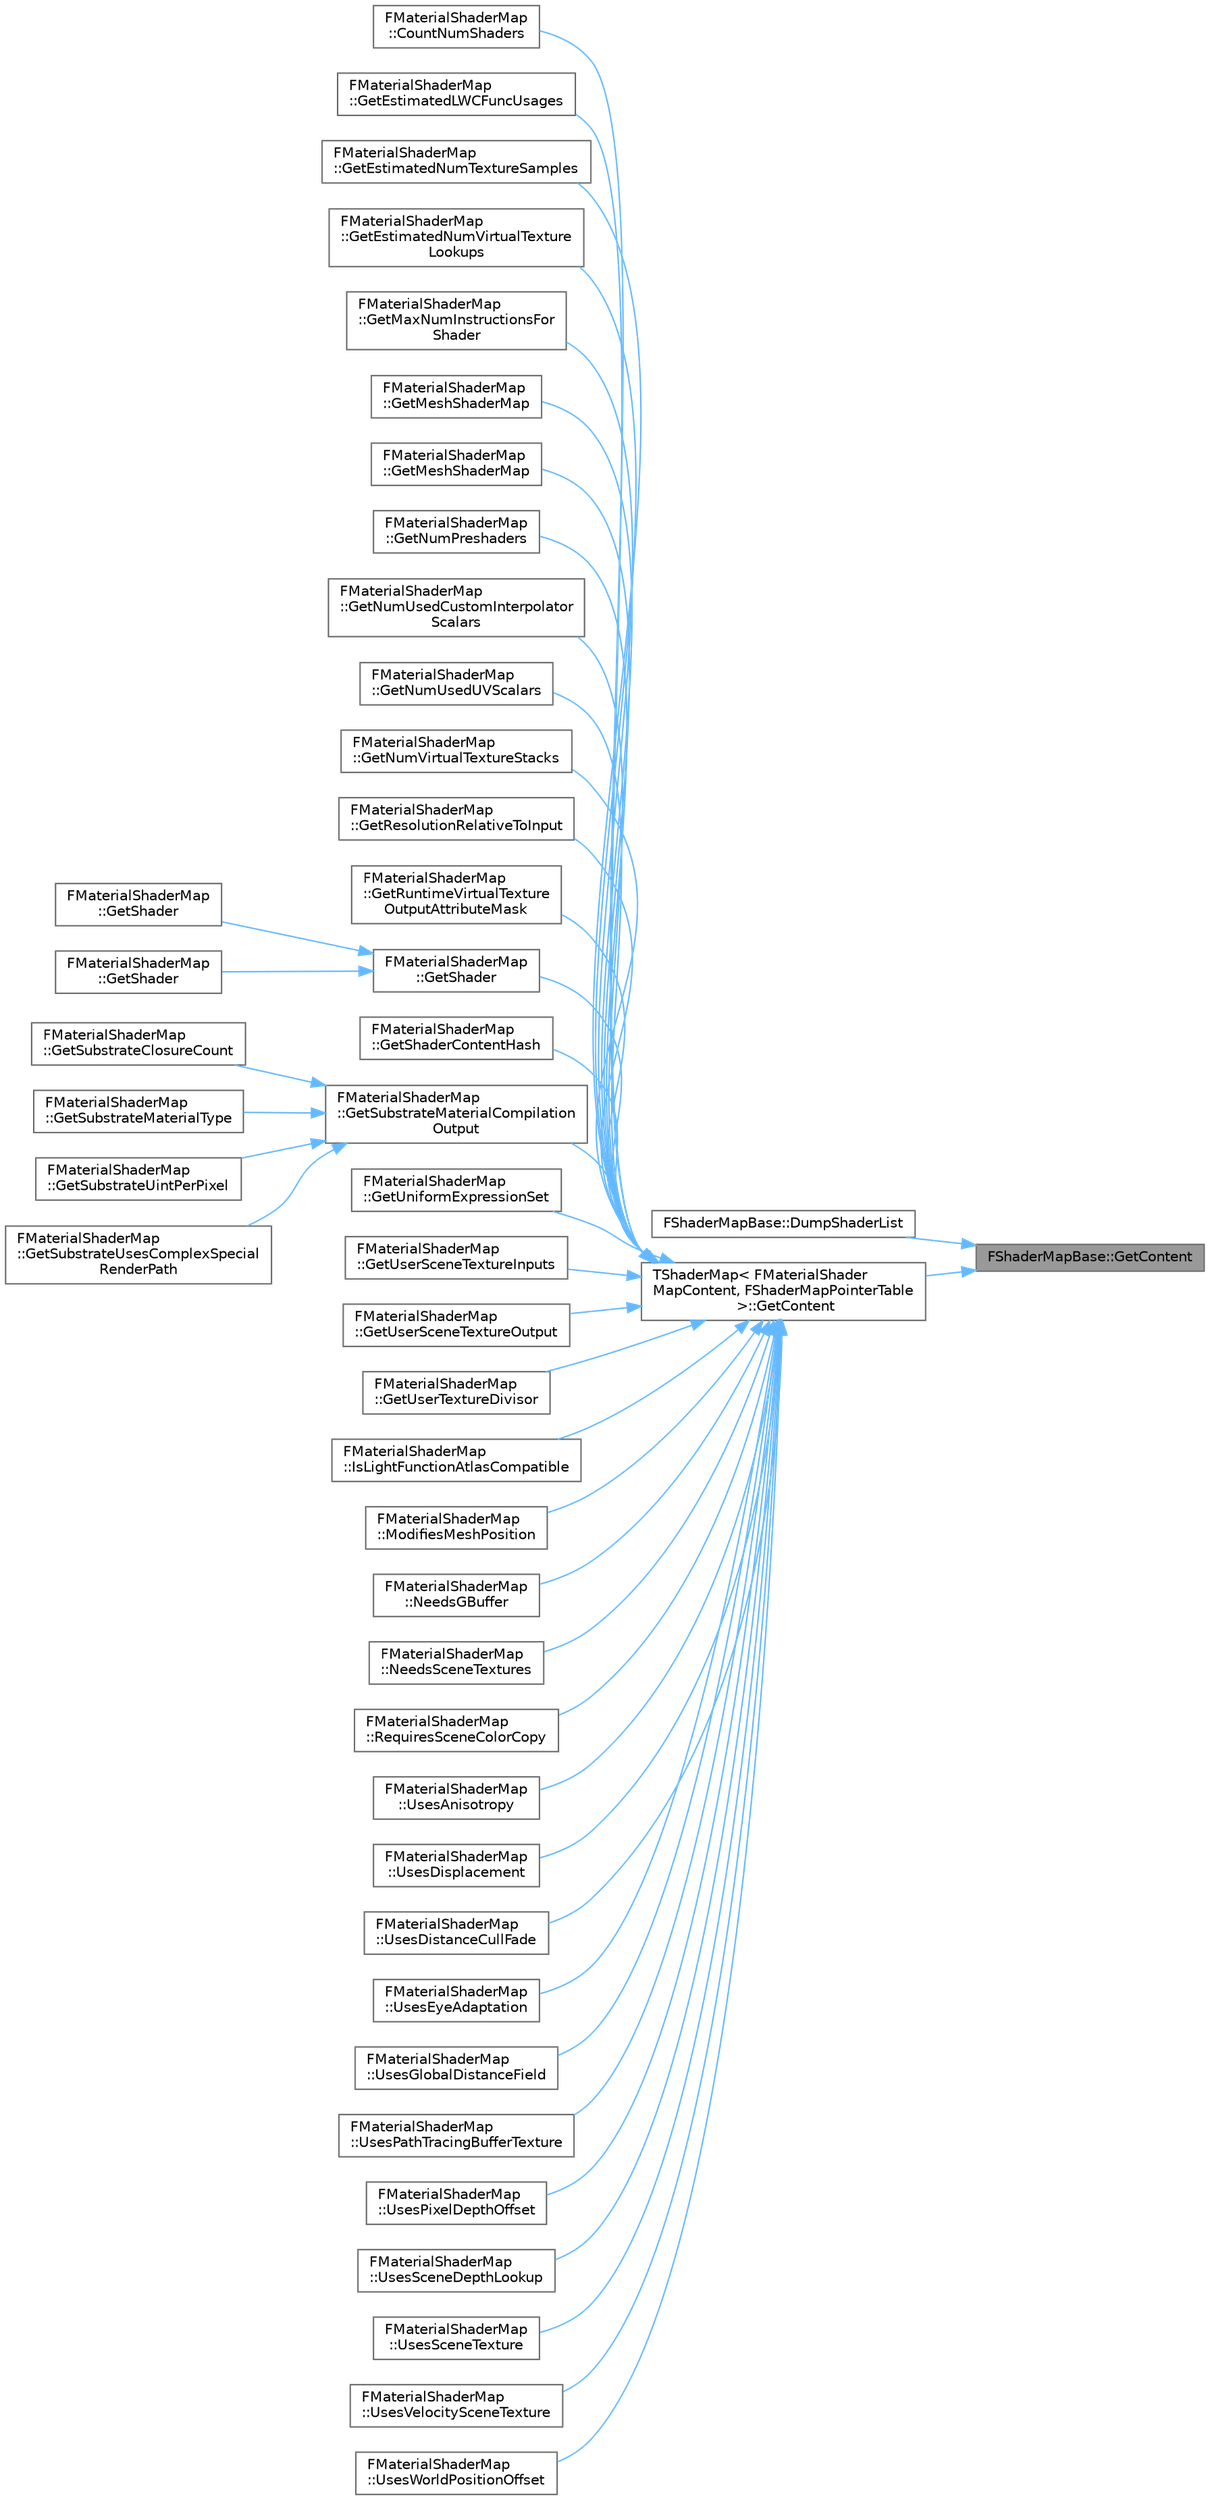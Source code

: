 digraph "FShaderMapBase::GetContent"
{
 // INTERACTIVE_SVG=YES
 // LATEX_PDF_SIZE
  bgcolor="transparent";
  edge [fontname=Helvetica,fontsize=10,labelfontname=Helvetica,labelfontsize=10];
  node [fontname=Helvetica,fontsize=10,shape=box,height=0.2,width=0.4];
  rankdir="RL";
  Node1 [id="Node000001",label="FShaderMapBase::GetContent",height=0.2,width=0.4,color="gray40", fillcolor="grey60", style="filled", fontcolor="black",tooltip=" "];
  Node1 -> Node2 [id="edge1_Node000001_Node000002",dir="back",color="steelblue1",style="solid",tooltip=" "];
  Node2 [id="Node000002",label="FShaderMapBase::DumpShaderList",height=0.2,width=0.4,color="grey40", fillcolor="white", style="filled",URL="$d2/df4/classFShaderMapBase.html#af16bcafbd87e60fb8a2969178375b393",tooltip=" "];
  Node1 -> Node3 [id="edge2_Node000001_Node000003",dir="back",color="steelblue1",style="solid",tooltip=" "];
  Node3 [id="Node000003",label="TShaderMap\< FMaterialShader\lMapContent, FShaderMapPointerTable\l \>::GetContent",height=0.2,width=0.4,color="grey40", fillcolor="white", style="filled",URL="$d2/da5/classTShaderMap.html#a69c24532e90c07c10714e74e4efc4577",tooltip=" "];
  Node3 -> Node4 [id="edge3_Node000003_Node000004",dir="back",color="steelblue1",style="solid",tooltip=" "];
  Node4 [id="Node000004",label="FMaterialShaderMap\l::CountNumShaders",height=0.2,width=0.4,color="grey40", fillcolor="white", style="filled",URL="$dd/d35/classFMaterialShaderMap.html#adfdbc5023fe25b0a671940c7264f2ce0",tooltip=" "];
  Node3 -> Node5 [id="edge4_Node000003_Node000005",dir="back",color="steelblue1",style="solid",tooltip=" "];
  Node5 [id="Node000005",label="FMaterialShaderMap\l::GetEstimatedLWCFuncUsages",height=0.2,width=0.4,color="grey40", fillcolor="white", style="filled",URL="$dd/d35/classFMaterialShaderMap.html#a8ffa0f68abdeef62cc1393955b492db6",tooltip=" "];
  Node3 -> Node6 [id="edge5_Node000003_Node000006",dir="back",color="steelblue1",style="solid",tooltip=" "];
  Node6 [id="Node000006",label="FMaterialShaderMap\l::GetEstimatedNumTextureSamples",height=0.2,width=0.4,color="grey40", fillcolor="white", style="filled",URL="$dd/d35/classFMaterialShaderMap.html#a270dad665f625a3778517ef85f095dc3",tooltip=" "];
  Node3 -> Node7 [id="edge6_Node000003_Node000007",dir="back",color="steelblue1",style="solid",tooltip=" "];
  Node7 [id="Node000007",label="FMaterialShaderMap\l::GetEstimatedNumVirtualTexture\lLookups",height=0.2,width=0.4,color="grey40", fillcolor="white", style="filled",URL="$dd/d35/classFMaterialShaderMap.html#a51531bfe7f945f5b22d78422d430b50c",tooltip=" "];
  Node3 -> Node8 [id="edge7_Node000003_Node000008",dir="back",color="steelblue1",style="solid",tooltip=" "];
  Node8 [id="Node000008",label="FMaterialShaderMap\l::GetMaxNumInstructionsFor\lShader",height=0.2,width=0.4,color="grey40", fillcolor="white", style="filled",URL="$dd/d35/classFMaterialShaderMap.html#a1d6b8f5e792e6ea5d1d3beb1af0eb660",tooltip=" "];
  Node3 -> Node9 [id="edge8_Node000003_Node000009",dir="back",color="steelblue1",style="solid",tooltip=" "];
  Node9 [id="Node000009",label="FMaterialShaderMap\l::GetMeshShaderMap",height=0.2,width=0.4,color="grey40", fillcolor="white", style="filled",URL="$dd/d35/classFMaterialShaderMap.html#a1985854d46f8cb016ca490d93f50d0dd",tooltip=" "];
  Node3 -> Node10 [id="edge9_Node000003_Node000010",dir="back",color="steelblue1",style="solid",tooltip=" "];
  Node10 [id="Node000010",label="FMaterialShaderMap\l::GetMeshShaderMap",height=0.2,width=0.4,color="grey40", fillcolor="white", style="filled",URL="$dd/d35/classFMaterialShaderMap.html#af0bc6fdd7be2dca186801d12afe28c63",tooltip=" "];
  Node3 -> Node11 [id="edge10_Node000003_Node000011",dir="back",color="steelblue1",style="solid",tooltip=" "];
  Node11 [id="Node000011",label="FMaterialShaderMap\l::GetNumPreshaders",height=0.2,width=0.4,color="grey40", fillcolor="white", style="filled",URL="$dd/d35/classFMaterialShaderMap.html#a8b2987ac24db273046db6cc2bd0f76f9",tooltip=" "];
  Node3 -> Node12 [id="edge11_Node000003_Node000012",dir="back",color="steelblue1",style="solid",tooltip=" "];
  Node12 [id="Node000012",label="FMaterialShaderMap\l::GetNumUsedCustomInterpolator\lScalars",height=0.2,width=0.4,color="grey40", fillcolor="white", style="filled",URL="$dd/d35/classFMaterialShaderMap.html#a8936a8a61d6e7a3fbf490635636890b6",tooltip=" "];
  Node3 -> Node13 [id="edge12_Node000003_Node000013",dir="back",color="steelblue1",style="solid",tooltip=" "];
  Node13 [id="Node000013",label="FMaterialShaderMap\l::GetNumUsedUVScalars",height=0.2,width=0.4,color="grey40", fillcolor="white", style="filled",URL="$dd/d35/classFMaterialShaderMap.html#a31c2136e288d370b1b9f1ac6956bdc57",tooltip=" "];
  Node3 -> Node14 [id="edge13_Node000003_Node000014",dir="back",color="steelblue1",style="solid",tooltip=" "];
  Node14 [id="Node000014",label="FMaterialShaderMap\l::GetNumVirtualTextureStacks",height=0.2,width=0.4,color="grey40", fillcolor="white", style="filled",URL="$dd/d35/classFMaterialShaderMap.html#a141296a2eee01e9813037d523f860801",tooltip=" "];
  Node3 -> Node15 [id="edge14_Node000003_Node000015",dir="back",color="steelblue1",style="solid",tooltip=" "];
  Node15 [id="Node000015",label="FMaterialShaderMap\l::GetResolutionRelativeToInput",height=0.2,width=0.4,color="grey40", fillcolor="white", style="filled",URL="$dd/d35/classFMaterialShaderMap.html#a2d36bfc465dcd22dc0296714c396411a",tooltip=" "];
  Node3 -> Node16 [id="edge15_Node000003_Node000016",dir="back",color="steelblue1",style="solid",tooltip=" "];
  Node16 [id="Node000016",label="FMaterialShaderMap\l::GetRuntimeVirtualTexture\lOutputAttributeMask",height=0.2,width=0.4,color="grey40", fillcolor="white", style="filled",URL="$dd/d35/classFMaterialShaderMap.html#ae1d974e4c32a18e0ad559ccfce5843eb",tooltip=" "];
  Node3 -> Node17 [id="edge16_Node000003_Node000017",dir="back",color="steelblue1",style="solid",tooltip=" "];
  Node17 [id="Node000017",label="FMaterialShaderMap\l::GetShader",height=0.2,width=0.4,color="grey40", fillcolor="white", style="filled",URL="$dd/d35/classFMaterialShaderMap.html#a76365378c4b25cdc1d1853c36880d679",tooltip=" "];
  Node17 -> Node18 [id="edge17_Node000017_Node000018",dir="back",color="steelblue1",style="solid",tooltip=" "];
  Node18 [id="Node000018",label="FMaterialShaderMap\l::GetShader",height=0.2,width=0.4,color="grey40", fillcolor="white", style="filled",URL="$dd/d35/classFMaterialShaderMap.html#ad592568492c62543fb1c4df856eb367a",tooltip=" "];
  Node17 -> Node19 [id="edge18_Node000017_Node000019",dir="back",color="steelblue1",style="solid",tooltip=" "];
  Node19 [id="Node000019",label="FMaterialShaderMap\l::GetShader",height=0.2,width=0.4,color="grey40", fillcolor="white", style="filled",URL="$dd/d35/classFMaterialShaderMap.html#a2cd2c0b2352fd6c340b869c78d024191",tooltip=" "];
  Node3 -> Node20 [id="edge19_Node000003_Node000020",dir="back",color="steelblue1",style="solid",tooltip=" "];
  Node20 [id="Node000020",label="FMaterialShaderMap\l::GetShaderContentHash",height=0.2,width=0.4,color="grey40", fillcolor="white", style="filled",URL="$dd/d35/classFMaterialShaderMap.html#a13250726fa241f1106b3ecdcf5191aca",tooltip=" "];
  Node3 -> Node21 [id="edge20_Node000003_Node000021",dir="back",color="steelblue1",style="solid",tooltip=" "];
  Node21 [id="Node000021",label="FMaterialShaderMap\l::GetSubstrateMaterialCompilation\lOutput",height=0.2,width=0.4,color="grey40", fillcolor="white", style="filled",URL="$dd/d35/classFMaterialShaderMap.html#ae7e84401d8cdc32b20cca23951463749",tooltip=" "];
  Node21 -> Node22 [id="edge21_Node000021_Node000022",dir="back",color="steelblue1",style="solid",tooltip=" "];
  Node22 [id="Node000022",label="FMaterialShaderMap\l::GetSubstrateClosureCount",height=0.2,width=0.4,color="grey40", fillcolor="white", style="filled",URL="$dd/d35/classFMaterialShaderMap.html#a1c26c6a36c0c7d111010de74b1ec387d",tooltip=" "];
  Node21 -> Node23 [id="edge22_Node000021_Node000023",dir="back",color="steelblue1",style="solid",tooltip=" "];
  Node23 [id="Node000023",label="FMaterialShaderMap\l::GetSubstrateMaterialType",height=0.2,width=0.4,color="grey40", fillcolor="white", style="filled",URL="$dd/d35/classFMaterialShaderMap.html#ab26065cb5e4ba455ff3efb74bbfc428d",tooltip=" "];
  Node21 -> Node24 [id="edge23_Node000021_Node000024",dir="back",color="steelblue1",style="solid",tooltip=" "];
  Node24 [id="Node000024",label="FMaterialShaderMap\l::GetSubstrateUintPerPixel",height=0.2,width=0.4,color="grey40", fillcolor="white", style="filled",URL="$dd/d35/classFMaterialShaderMap.html#a7ce22f5f05f8872d165e368c0bd12cde",tooltip=" "];
  Node21 -> Node25 [id="edge24_Node000021_Node000025",dir="back",color="steelblue1",style="solid",tooltip=" "];
  Node25 [id="Node000025",label="FMaterialShaderMap\l::GetSubstrateUsesComplexSpecial\lRenderPath",height=0.2,width=0.4,color="grey40", fillcolor="white", style="filled",URL="$dd/d35/classFMaterialShaderMap.html#a5d62998ba31d45943d12a2d0c1853383",tooltip=" "];
  Node3 -> Node26 [id="edge25_Node000003_Node000026",dir="back",color="steelblue1",style="solid",tooltip=" "];
  Node26 [id="Node000026",label="FMaterialShaderMap\l::GetUniformExpressionSet",height=0.2,width=0.4,color="grey40", fillcolor="white", style="filled",URL="$dd/d35/classFMaterialShaderMap.html#a8beb7030b5bf9f3c047ce77e7062f71d",tooltip=" "];
  Node3 -> Node27 [id="edge26_Node000003_Node000027",dir="back",color="steelblue1",style="solid",tooltip=" "];
  Node27 [id="Node000027",label="FMaterialShaderMap\l::GetUserSceneTextureInputs",height=0.2,width=0.4,color="grey40", fillcolor="white", style="filled",URL="$dd/d35/classFMaterialShaderMap.html#af91692c56322175fd64253accc9947aa",tooltip=" "];
  Node3 -> Node28 [id="edge27_Node000003_Node000028",dir="back",color="steelblue1",style="solid",tooltip=" "];
  Node28 [id="Node000028",label="FMaterialShaderMap\l::GetUserSceneTextureOutput",height=0.2,width=0.4,color="grey40", fillcolor="white", style="filled",URL="$dd/d35/classFMaterialShaderMap.html#a541ae7ecd6822f735a28db50bd4cb3ca",tooltip=" "];
  Node3 -> Node29 [id="edge28_Node000003_Node000029",dir="back",color="steelblue1",style="solid",tooltip=" "];
  Node29 [id="Node000029",label="FMaterialShaderMap\l::GetUserTextureDivisor",height=0.2,width=0.4,color="grey40", fillcolor="white", style="filled",URL="$dd/d35/classFMaterialShaderMap.html#a3bd7075cce91f6f976c9c627cf836531",tooltip=" "];
  Node3 -> Node30 [id="edge29_Node000003_Node000030",dir="back",color="steelblue1",style="solid",tooltip=" "];
  Node30 [id="Node000030",label="FMaterialShaderMap\l::IsLightFunctionAtlasCompatible",height=0.2,width=0.4,color="grey40", fillcolor="white", style="filled",URL="$dd/d35/classFMaterialShaderMap.html#afd4cc959ac72bf11bb0c75926919f713",tooltip=" "];
  Node3 -> Node31 [id="edge30_Node000003_Node000031",dir="back",color="steelblue1",style="solid",tooltip=" "];
  Node31 [id="Node000031",label="FMaterialShaderMap\l::ModifiesMeshPosition",height=0.2,width=0.4,color="grey40", fillcolor="white", style="filled",URL="$dd/d35/classFMaterialShaderMap.html#a770b8dbdfd2e01b5500cac8032ebecc4",tooltip=" "];
  Node3 -> Node32 [id="edge31_Node000003_Node000032",dir="back",color="steelblue1",style="solid",tooltip=" "];
  Node32 [id="Node000032",label="FMaterialShaderMap\l::NeedsGBuffer",height=0.2,width=0.4,color="grey40", fillcolor="white", style="filled",URL="$dd/d35/classFMaterialShaderMap.html#afed48834f86323ec65e115003fe560d7",tooltip=" "];
  Node3 -> Node33 [id="edge32_Node000003_Node000033",dir="back",color="steelblue1",style="solid",tooltip=" "];
  Node33 [id="Node000033",label="FMaterialShaderMap\l::NeedsSceneTextures",height=0.2,width=0.4,color="grey40", fillcolor="white", style="filled",URL="$dd/d35/classFMaterialShaderMap.html#ab68f6d8eb6372c9f283a342b14b1bf8b",tooltip=" "];
  Node3 -> Node34 [id="edge33_Node000003_Node000034",dir="back",color="steelblue1",style="solid",tooltip=" "];
  Node34 [id="Node000034",label="FMaterialShaderMap\l::RequiresSceneColorCopy",height=0.2,width=0.4,color="grey40", fillcolor="white", style="filled",URL="$dd/d35/classFMaterialShaderMap.html#a74f8b73070bc5bf4c6e16bcc87a0670d",tooltip=" "];
  Node3 -> Node35 [id="edge34_Node000003_Node000035",dir="back",color="steelblue1",style="solid",tooltip=" "];
  Node35 [id="Node000035",label="FMaterialShaderMap\l::UsesAnisotropy",height=0.2,width=0.4,color="grey40", fillcolor="white", style="filled",URL="$dd/d35/classFMaterialShaderMap.html#a19b0665707aac346d1a679a457cb8704",tooltip=" "];
  Node3 -> Node36 [id="edge35_Node000003_Node000036",dir="back",color="steelblue1",style="solid",tooltip=" "];
  Node36 [id="Node000036",label="FMaterialShaderMap\l::UsesDisplacement",height=0.2,width=0.4,color="grey40", fillcolor="white", style="filled",URL="$dd/d35/classFMaterialShaderMap.html#a5e865db9890f82a237cd5f31d1be3b89",tooltip=" "];
  Node3 -> Node37 [id="edge36_Node000003_Node000037",dir="back",color="steelblue1",style="solid",tooltip=" "];
  Node37 [id="Node000037",label="FMaterialShaderMap\l::UsesDistanceCullFade",height=0.2,width=0.4,color="grey40", fillcolor="white", style="filled",URL="$dd/d35/classFMaterialShaderMap.html#ad1b15384c6e57527a11b6ae8805725fc",tooltip=" "];
  Node3 -> Node38 [id="edge37_Node000003_Node000038",dir="back",color="steelblue1",style="solid",tooltip=" "];
  Node38 [id="Node000038",label="FMaterialShaderMap\l::UsesEyeAdaptation",height=0.2,width=0.4,color="grey40", fillcolor="white", style="filled",URL="$dd/d35/classFMaterialShaderMap.html#a592597e2e7fb2824350d3c8e07a32c90",tooltip=" "];
  Node3 -> Node39 [id="edge38_Node000003_Node000039",dir="back",color="steelblue1",style="solid",tooltip=" "];
  Node39 [id="Node000039",label="FMaterialShaderMap\l::UsesGlobalDistanceField",height=0.2,width=0.4,color="grey40", fillcolor="white", style="filled",URL="$dd/d35/classFMaterialShaderMap.html#a4f930800a95a3f295bca35feebc43820",tooltip=" "];
  Node3 -> Node40 [id="edge39_Node000003_Node000040",dir="back",color="steelblue1",style="solid",tooltip=" "];
  Node40 [id="Node000040",label="FMaterialShaderMap\l::UsesPathTracingBufferTexture",height=0.2,width=0.4,color="grey40", fillcolor="white", style="filled",URL="$dd/d35/classFMaterialShaderMap.html#a62781f995ad64d4d7a7c2dd50d688f98",tooltip=" "];
  Node3 -> Node41 [id="edge40_Node000003_Node000041",dir="back",color="steelblue1",style="solid",tooltip=" "];
  Node41 [id="Node000041",label="FMaterialShaderMap\l::UsesPixelDepthOffset",height=0.2,width=0.4,color="grey40", fillcolor="white", style="filled",URL="$dd/d35/classFMaterialShaderMap.html#a2ab10143bd915ccacfa164589214ad78",tooltip=" "];
  Node3 -> Node42 [id="edge41_Node000003_Node000042",dir="back",color="steelblue1",style="solid",tooltip=" "];
  Node42 [id="Node000042",label="FMaterialShaderMap\l::UsesSceneDepthLookup",height=0.2,width=0.4,color="grey40", fillcolor="white", style="filled",URL="$dd/d35/classFMaterialShaderMap.html#a95467e932f36780790e99bff074472f8",tooltip=" "];
  Node3 -> Node43 [id="edge42_Node000003_Node000043",dir="back",color="steelblue1",style="solid",tooltip=" "];
  Node43 [id="Node000043",label="FMaterialShaderMap\l::UsesSceneTexture",height=0.2,width=0.4,color="grey40", fillcolor="white", style="filled",URL="$dd/d35/classFMaterialShaderMap.html#a45f9e4e529ddfa4aebd8940383263361",tooltip=" "];
  Node3 -> Node44 [id="edge43_Node000003_Node000044",dir="back",color="steelblue1",style="solid",tooltip=" "];
  Node44 [id="Node000044",label="FMaterialShaderMap\l::UsesVelocitySceneTexture",height=0.2,width=0.4,color="grey40", fillcolor="white", style="filled",URL="$dd/d35/classFMaterialShaderMap.html#a9caccb9302c9e695bc4755f3b85132d2",tooltip=" "];
  Node3 -> Node45 [id="edge44_Node000003_Node000045",dir="back",color="steelblue1",style="solid",tooltip=" "];
  Node45 [id="Node000045",label="FMaterialShaderMap\l::UsesWorldPositionOffset",height=0.2,width=0.4,color="grey40", fillcolor="white", style="filled",URL="$dd/d35/classFMaterialShaderMap.html#a8262ba97d137d10f3eeb877babd59ba1",tooltip=" "];
}
